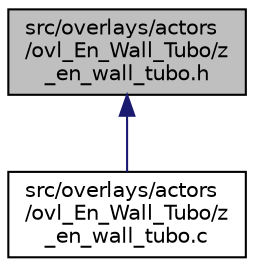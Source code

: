 digraph "src/overlays/actors/ovl_En_Wall_Tubo/z_en_wall_tubo.h"
{
 // LATEX_PDF_SIZE
  edge [fontname="Helvetica",fontsize="10",labelfontname="Helvetica",labelfontsize="10"];
  node [fontname="Helvetica",fontsize="10",shape=record];
  Node1 [label="src/overlays/actors\l/ovl_En_Wall_Tubo/z\l_en_wall_tubo.h",height=0.2,width=0.4,color="black", fillcolor="grey75", style="filled", fontcolor="black",tooltip=" "];
  Node1 -> Node2 [dir="back",color="midnightblue",fontsize="10",style="solid",fontname="Helvetica"];
  Node2 [label="src/overlays/actors\l/ovl_En_Wall_Tubo/z\l_en_wall_tubo.c",height=0.2,width=0.4,color="black", fillcolor="white", style="filled",URL="$d2/d63/z__en__wall__tubo_8c.html",tooltip=" "];
}
